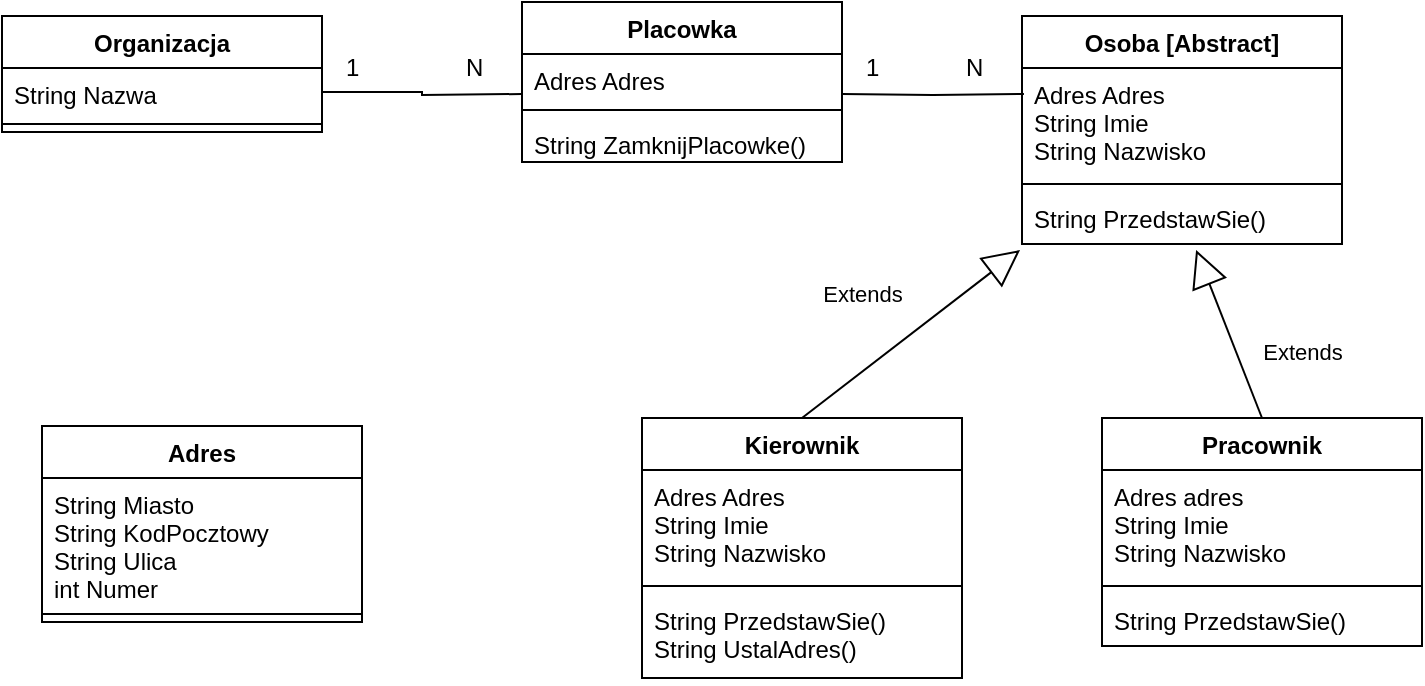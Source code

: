 <mxfile version="10.7.5" type="device"><diagram id="fl4ol1h1ATW6DpaUxLpl" name="Page-1"><mxGraphModel dx="1058" dy="848" grid="1" gridSize="10" guides="1" tooltips="1" connect="1" arrows="1" fold="1" page="1" pageScale="1" pageWidth="827" pageHeight="1169" math="0" shadow="0"><root><mxCell id="0"/><mxCell id="1" parent="0"/><mxCell id="ZqPoGIo02UuooU8gaYM_-1" value="Osoba [Abstract]" style="swimlane;fontStyle=1;align=center;verticalAlign=top;childLayout=stackLayout;horizontal=1;startSize=26;horizontalStack=0;resizeParent=1;resizeParentMax=0;resizeLast=0;collapsible=1;marginBottom=0;" parent="1" vertex="1"><mxGeometry x="550" y="121" width="160" height="114" as="geometry"/></mxCell><mxCell id="ZqPoGIo02UuooU8gaYM_-2" value="Adres Adres&#10;String Imie&#10;String Nazwisko&#10;" style="text;strokeColor=none;fillColor=none;align=left;verticalAlign=top;spacingLeft=4;spacingRight=4;overflow=hidden;rotatable=0;points=[[0,0.5],[1,0.5]];portConstraint=eastwest;" parent="ZqPoGIo02UuooU8gaYM_-1" vertex="1"><mxGeometry y="26" width="160" height="54" as="geometry"/></mxCell><mxCell id="ZqPoGIo02UuooU8gaYM_-3" value="" style="line;strokeWidth=1;fillColor=none;align=left;verticalAlign=middle;spacingTop=-1;spacingLeft=3;spacingRight=3;rotatable=0;labelPosition=right;points=[];portConstraint=eastwest;" parent="ZqPoGIo02UuooU8gaYM_-1" vertex="1"><mxGeometry y="80" width="160" height="8" as="geometry"/></mxCell><mxCell id="ZqPoGIo02UuooU8gaYM_-4" value="String PrzedstawSie()" style="text;strokeColor=none;fillColor=none;align=left;verticalAlign=top;spacingLeft=4;spacingRight=4;overflow=hidden;rotatable=0;points=[[0,0.5],[1,0.5]];portConstraint=eastwest;" parent="ZqPoGIo02UuooU8gaYM_-1" vertex="1"><mxGeometry y="88" width="160" height="26" as="geometry"/></mxCell><mxCell id="ZqPoGIo02UuooU8gaYM_-9" value="Organizacja" style="swimlane;fontStyle=1;align=center;verticalAlign=top;childLayout=stackLayout;horizontal=1;startSize=26;horizontalStack=0;resizeParent=1;resizeParentMax=0;resizeLast=0;collapsible=1;marginBottom=0;" parent="1" vertex="1"><mxGeometry x="40" y="121" width="160" height="58" as="geometry"/></mxCell><mxCell id="ZqPoGIo02UuooU8gaYM_-10" value="String Nazwa&#10;" style="text;strokeColor=none;fillColor=none;align=left;verticalAlign=top;spacingLeft=4;spacingRight=4;overflow=hidden;rotatable=0;points=[[0,0.5],[1,0.5]];portConstraint=eastwest;" parent="ZqPoGIo02UuooU8gaYM_-9" vertex="1"><mxGeometry y="26" width="160" height="24" as="geometry"/></mxCell><mxCell id="ZqPoGIo02UuooU8gaYM_-11" value="" style="line;strokeWidth=1;fillColor=none;align=left;verticalAlign=middle;spacingTop=-1;spacingLeft=3;spacingRight=3;rotatable=0;labelPosition=right;points=[];portConstraint=eastwest;" parent="ZqPoGIo02UuooU8gaYM_-9" vertex="1"><mxGeometry y="50" width="160" height="8" as="geometry"/></mxCell><mxCell id="ZqPoGIo02UuooU8gaYM_-13" value="Kierownik" style="swimlane;fontStyle=1;align=center;verticalAlign=top;childLayout=stackLayout;horizontal=1;startSize=26;horizontalStack=0;resizeParent=1;resizeParentMax=0;resizeLast=0;collapsible=1;marginBottom=0;" parent="1" vertex="1"><mxGeometry x="360" y="322" width="160" height="130" as="geometry"/></mxCell><mxCell id="ZqPoGIo02UuooU8gaYM_-14" value="Adres Adres&#10;String Imie&#10;String Nazwisko&#10;&#10;" style="text;strokeColor=none;fillColor=none;align=left;verticalAlign=top;spacingLeft=4;spacingRight=4;overflow=hidden;rotatable=0;points=[[0,0.5],[1,0.5]];portConstraint=eastwest;" parent="ZqPoGIo02UuooU8gaYM_-13" vertex="1"><mxGeometry y="26" width="160" height="54" as="geometry"/></mxCell><mxCell id="ZqPoGIo02UuooU8gaYM_-15" value="" style="line;strokeWidth=1;fillColor=none;align=left;verticalAlign=middle;spacingTop=-1;spacingLeft=3;spacingRight=3;rotatable=0;labelPosition=right;points=[];portConstraint=eastwest;" parent="ZqPoGIo02UuooU8gaYM_-13" vertex="1"><mxGeometry y="80" width="160" height="8" as="geometry"/></mxCell><mxCell id="ZqPoGIo02UuooU8gaYM_-16" value="String PrzedstawSie()&#10;String UstalAdres()&#10;" style="text;strokeColor=none;fillColor=none;align=left;verticalAlign=top;spacingLeft=4;spacingRight=4;overflow=hidden;rotatable=0;points=[[0,0.5],[1,0.5]];portConstraint=eastwest;" parent="ZqPoGIo02UuooU8gaYM_-13" vertex="1"><mxGeometry y="88" width="160" height="42" as="geometry"/></mxCell><mxCell id="ZqPoGIo02UuooU8gaYM_-17" value="Pracownik" style="swimlane;fontStyle=1;align=center;verticalAlign=top;childLayout=stackLayout;horizontal=1;startSize=26;horizontalStack=0;resizeParent=1;resizeParentMax=0;resizeLast=0;collapsible=1;marginBottom=0;" parent="1" vertex="1"><mxGeometry x="590" y="322" width="160" height="114" as="geometry"/></mxCell><mxCell id="ZqPoGIo02UuooU8gaYM_-18" value="Adres adres&#10;String Imie&#10;String Nazwisko&#10;&#10;" style="text;strokeColor=none;fillColor=none;align=left;verticalAlign=top;spacingLeft=4;spacingRight=4;overflow=hidden;rotatable=0;points=[[0,0.5],[1,0.5]];portConstraint=eastwest;" parent="ZqPoGIo02UuooU8gaYM_-17" vertex="1"><mxGeometry y="26" width="160" height="54" as="geometry"/></mxCell><mxCell id="ZqPoGIo02UuooU8gaYM_-19" value="" style="line;strokeWidth=1;fillColor=none;align=left;verticalAlign=middle;spacingTop=-1;spacingLeft=3;spacingRight=3;rotatable=0;labelPosition=right;points=[];portConstraint=eastwest;" parent="ZqPoGIo02UuooU8gaYM_-17" vertex="1"><mxGeometry y="80" width="160" height="8" as="geometry"/></mxCell><mxCell id="ZqPoGIo02UuooU8gaYM_-20" value="String PrzedstawSie()" style="text;strokeColor=none;fillColor=none;align=left;verticalAlign=top;spacingLeft=4;spacingRight=4;overflow=hidden;rotatable=0;points=[[0,0.5],[1,0.5]];portConstraint=eastwest;" parent="ZqPoGIo02UuooU8gaYM_-17" vertex="1"><mxGeometry y="88" width="160" height="26" as="geometry"/></mxCell><mxCell id="ZqPoGIo02UuooU8gaYM_-21" value="Adres" style="swimlane;fontStyle=1;align=center;verticalAlign=top;childLayout=stackLayout;horizontal=1;startSize=26;horizontalStack=0;resizeParent=1;resizeParentMax=0;resizeLast=0;collapsible=1;marginBottom=0;" parent="1" vertex="1"><mxGeometry x="60" y="326" width="160" height="98" as="geometry"/></mxCell><mxCell id="ZqPoGIo02UuooU8gaYM_-22" value="String Miasto&#10;String KodPocztowy&#10;String Ulica&#10;int Numer&#10;" style="text;strokeColor=none;fillColor=none;align=left;verticalAlign=top;spacingLeft=4;spacingRight=4;overflow=hidden;rotatable=0;points=[[0,0.5],[1,0.5]];portConstraint=eastwest;" parent="ZqPoGIo02UuooU8gaYM_-21" vertex="1"><mxGeometry y="26" width="160" height="64" as="geometry"/></mxCell><mxCell id="ZqPoGIo02UuooU8gaYM_-23" value="" style="line;strokeWidth=1;fillColor=none;align=left;verticalAlign=middle;spacingTop=-1;spacingLeft=3;spacingRight=3;rotatable=0;labelPosition=right;points=[];portConstraint=eastwest;" parent="ZqPoGIo02UuooU8gaYM_-21" vertex="1"><mxGeometry y="90" width="160" height="8" as="geometry"/></mxCell><mxCell id="ZqPoGIo02UuooU8gaYM_-30" style="edgeStyle=orthogonalEdgeStyle;rounded=0;orthogonalLoop=1;jettySize=auto;html=1;exitX=1;exitY=0.5;exitDx=0;exitDy=0;entryX=0;entryY=0.5;entryDx=0;entryDy=0;endArrow=none;endFill=0;" parent="1" source="ZqPoGIo02UuooU8gaYM_-10" edge="1"><mxGeometry relative="1" as="geometry"><mxPoint x="300" y="160" as="targetPoint"/></mxGeometry></mxCell><mxCell id="ZqPoGIo02UuooU8gaYM_-31" value="1" style="text;html=1;resizable=0;points=[];autosize=1;align=left;verticalAlign=top;spacingTop=-4;" parent="1" vertex="1"><mxGeometry x="210" y="137" width="20" height="20" as="geometry"/></mxCell><mxCell id="ZqPoGIo02UuooU8gaYM_-32" value="N" style="text;html=1;resizable=0;points=[];autosize=1;align=left;verticalAlign=top;spacingTop=-4;" parent="1" vertex="1"><mxGeometry x="520" y="137" width="20" height="20" as="geometry"/></mxCell><mxCell id="ZqPoGIo02UuooU8gaYM_-33" style="edgeStyle=orthogonalEdgeStyle;rounded=0;orthogonalLoop=1;jettySize=auto;html=1;exitX=1;exitY=0.5;exitDx=0;exitDy=0;entryX=0.006;entryY=0.241;entryDx=0;entryDy=0;entryPerimeter=0;endArrow=none;endFill=0;" parent="1" target="ZqPoGIo02UuooU8gaYM_-2" edge="1"><mxGeometry relative="1" as="geometry"><mxPoint x="460" y="160" as="sourcePoint"/></mxGeometry></mxCell><mxCell id="ZqPoGIo02UuooU8gaYM_-34" value="1" style="text;html=1;resizable=0;points=[];autosize=1;align=left;verticalAlign=top;spacingTop=-4;" parent="1" vertex="1"><mxGeometry x="470" y="137" width="20" height="20" as="geometry"/></mxCell><mxCell id="ZqPoGIo02UuooU8gaYM_-35" value="Extends" style="endArrow=block;endSize=16;endFill=0;html=1;entryX=-0.006;entryY=1.115;entryDx=0;entryDy=0;entryPerimeter=0;exitX=0.5;exitY=0;exitDx=0;exitDy=0;" parent="1" source="ZqPoGIo02UuooU8gaYM_-13" target="ZqPoGIo02UuooU8gaYM_-4" edge="1"><mxGeometry x="-0.105" y="31" width="160" relative="1" as="geometry"><mxPoint x="40" y="480" as="sourcePoint"/><mxPoint x="200" y="480" as="targetPoint"/><mxPoint as="offset"/></mxGeometry></mxCell><mxCell id="ZqPoGIo02UuooU8gaYM_-36" value="Extends" style="endArrow=block;endSize=16;endFill=0;html=1;entryX=0.544;entryY=1.115;entryDx=0;entryDy=0;entryPerimeter=0;exitX=0.5;exitY=0;exitDx=0;exitDy=0;" parent="1" source="ZqPoGIo02UuooU8gaYM_-17" target="ZqPoGIo02UuooU8gaYM_-4" edge="1"><mxGeometry x="-0.502" y="-30" width="160" relative="1" as="geometry"><mxPoint x="450" y="332" as="sourcePoint"/><mxPoint x="559" y="248" as="targetPoint"/><mxPoint y="-1" as="offset"/></mxGeometry></mxCell><mxCell id="ZqPoGIo02UuooU8gaYM_-37" value="N" style="text;html=1;resizable=0;points=[];autosize=1;align=left;verticalAlign=top;spacingTop=-4;" parent="1" vertex="1"><mxGeometry x="270" y="137" width="20" height="20" as="geometry"/></mxCell><mxCell id="PrCSapmW7aXcS0DhGgDI-1" value="Placowka" style="swimlane;fontStyle=1;align=center;verticalAlign=top;childLayout=stackLayout;horizontal=1;startSize=26;horizontalStack=0;resizeParent=1;resizeParentMax=0;resizeLast=0;collapsible=1;marginBottom=0;" vertex="1" parent="1"><mxGeometry x="300" y="114" width="160" height="80" as="geometry"/></mxCell><mxCell id="PrCSapmW7aXcS0DhGgDI-2" value="Adres Adres&#10;&#10;" style="text;strokeColor=none;fillColor=none;align=left;verticalAlign=top;spacingLeft=4;spacingRight=4;overflow=hidden;rotatable=0;points=[[0,0.5],[1,0.5]];portConstraint=eastwest;" vertex="1" parent="PrCSapmW7aXcS0DhGgDI-1"><mxGeometry y="26" width="160" height="24" as="geometry"/></mxCell><mxCell id="PrCSapmW7aXcS0DhGgDI-3" value="" style="line;strokeWidth=1;fillColor=none;align=left;verticalAlign=middle;spacingTop=-1;spacingLeft=3;spacingRight=3;rotatable=0;labelPosition=right;points=[];portConstraint=eastwest;" vertex="1" parent="PrCSapmW7aXcS0DhGgDI-1"><mxGeometry y="50" width="160" height="8" as="geometry"/></mxCell><mxCell id="PrCSapmW7aXcS0DhGgDI-4" value="String ZamknijPlacowke()&#10;" style="text;strokeColor=none;fillColor=none;align=left;verticalAlign=top;spacingLeft=4;spacingRight=4;overflow=hidden;rotatable=0;points=[[0,0.5],[1,0.5]];portConstraint=eastwest;" vertex="1" parent="PrCSapmW7aXcS0DhGgDI-1"><mxGeometry y="58" width="160" height="22" as="geometry"/></mxCell></root></mxGraphModel></diagram></mxfile>